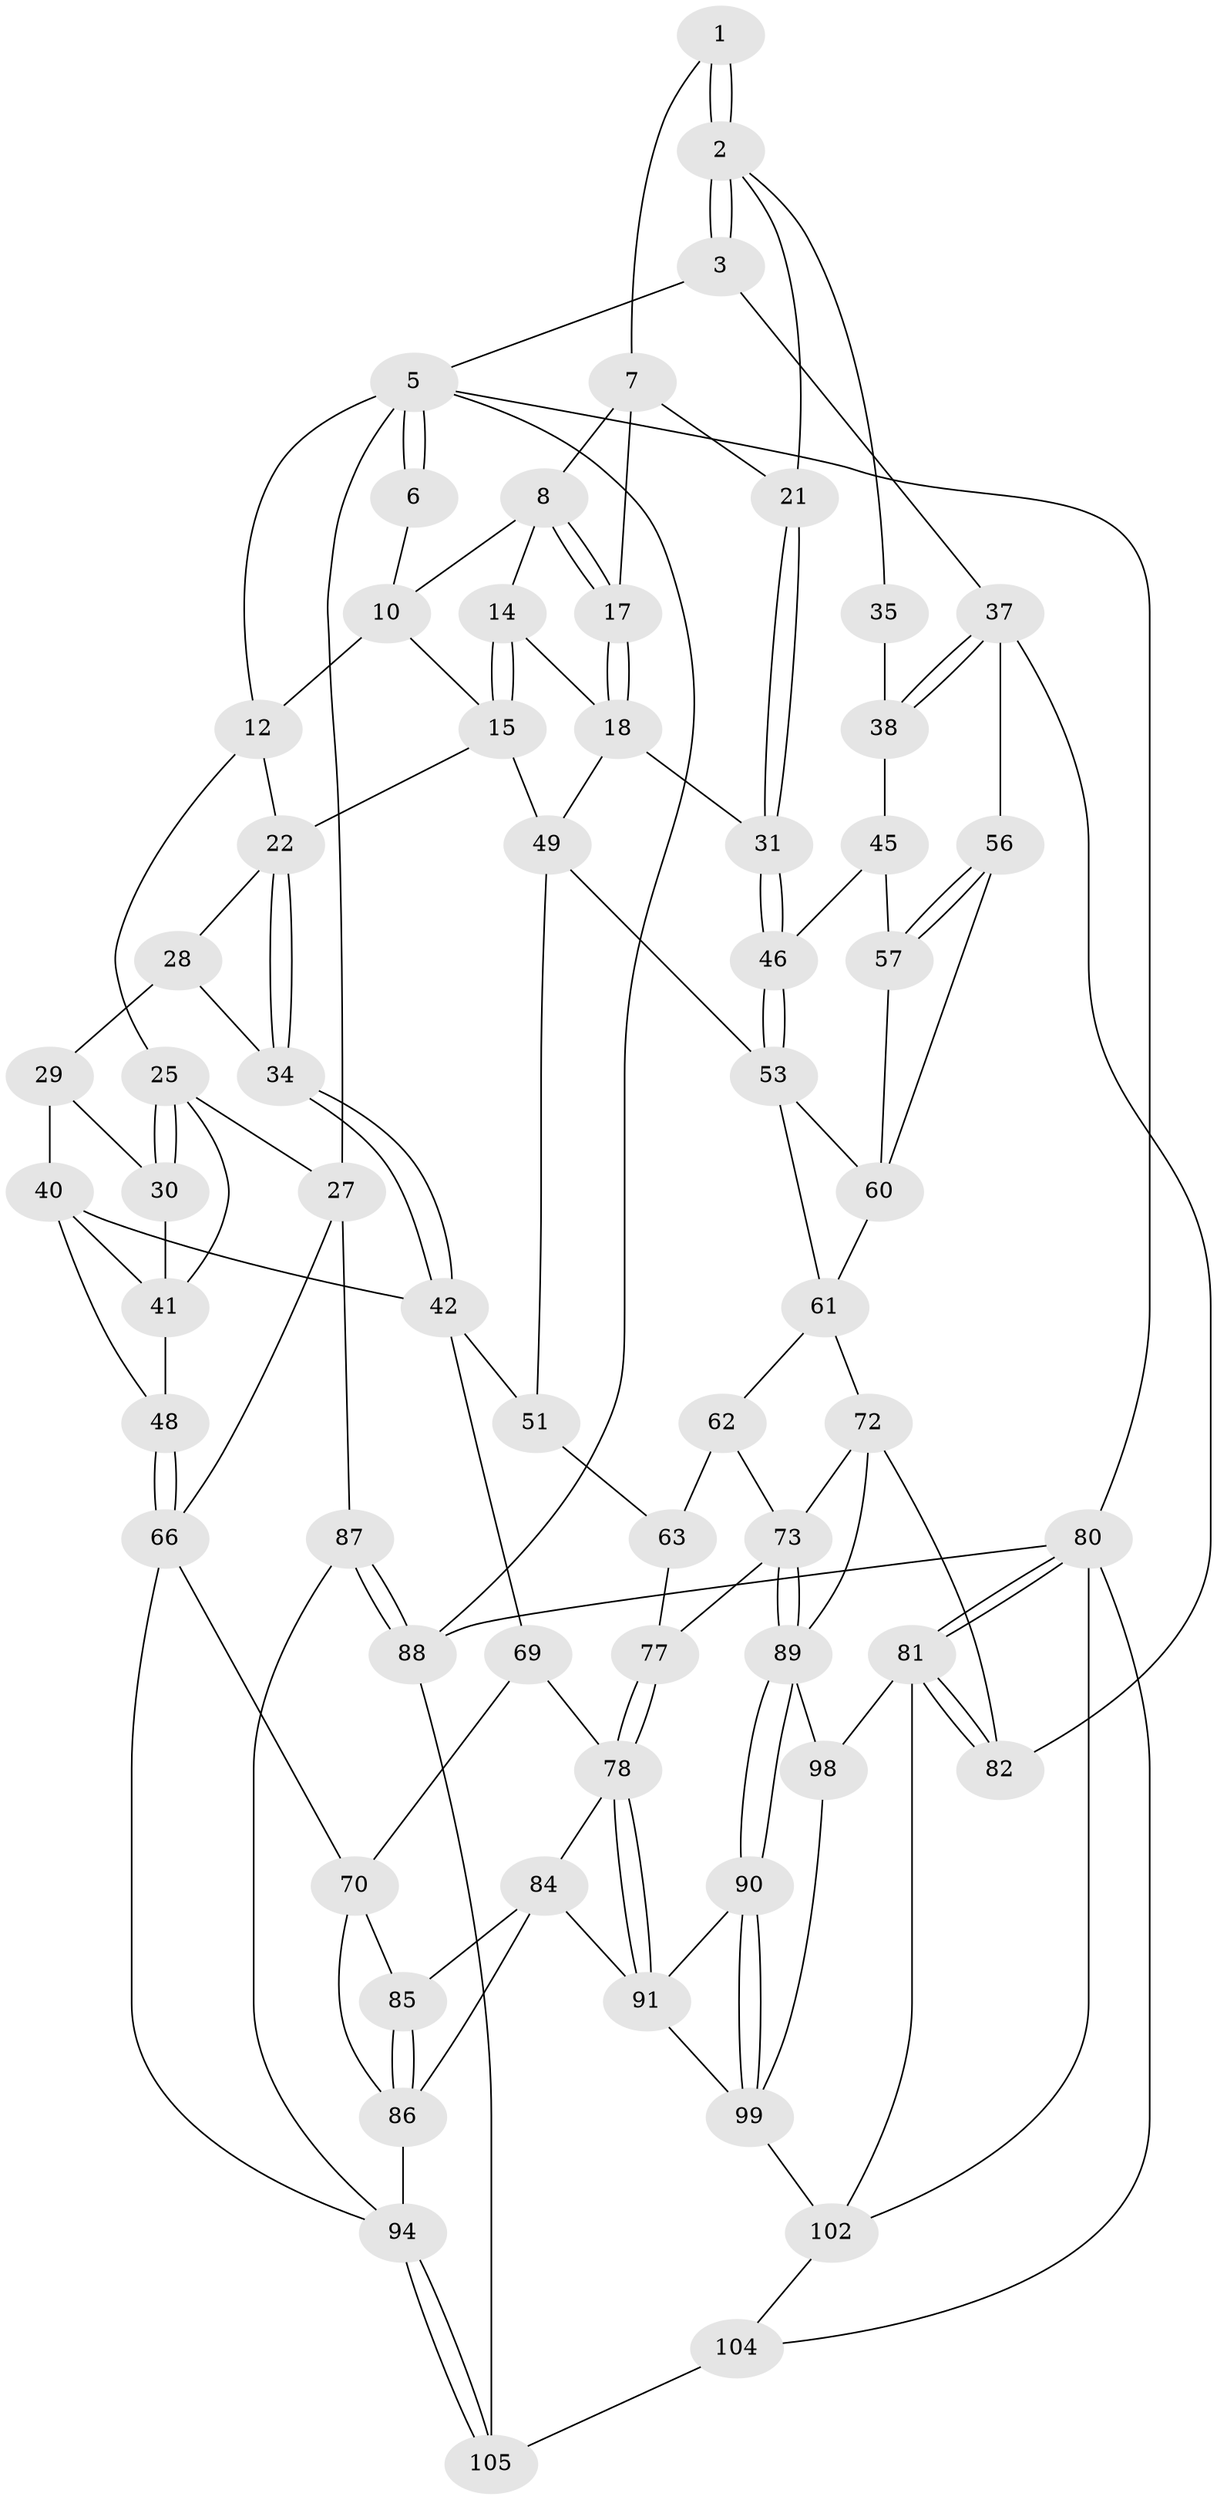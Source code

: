 // original degree distribution, {3: 0.027777777777777776, 6: 0.21296296296296297, 4: 0.21296296296296297, 5: 0.5462962962962963}
// Generated by graph-tools (version 1.1) at 2025/11/02/27/25 16:11:52]
// undirected, 64 vertices, 138 edges
graph export_dot {
graph [start="1"]
  node [color=gray90,style=filled];
  1 [pos="+0.7633081538719911+0"];
  2 [pos="+0.8224749839401275+0.043277332755552525",super="+20"];
  3 [pos="+1+0",super="+4"];
  5 [pos="+1+0",super="+11"];
  6 [pos="+0.7192916334835905+0"];
  7 [pos="+0.7341271932913606+0.05661638256834357",super="+19"];
  8 [pos="+0.6292090391251431+0",super="+9"];
  10 [pos="+0.5507306096083435+0",super="+13"];
  12 [pos="+0+0",super="+24"];
  14 [pos="+0.5599336842958352+0.16756093984863613"];
  15 [pos="+0.5366257140017527+0.19027688418124555",super="+16"];
  17 [pos="+0.6814284675376314+0.11271817812086075"];
  18 [pos="+0.64674683675801+0.14314043108941213",super="+32"];
  21 [pos="+0.8152848441295787+0.1463787930647036"];
  22 [pos="+0.3289757791182575+0.14182401646758783",super="+23"];
  25 [pos="+0.01758859697663753+0.22724551292564835",super="+26"];
  27 [pos="+0+0.33391638101415316",super="+68"];
  28 [pos="+0.1281331972411325+0.1390064836063384",super="+33"];
  29 [pos="+0.1200146905308765+0.1628984298297466",super="+39"];
  30 [pos="+0.09174436470782592+0.19650207478486695"];
  31 [pos="+0.7663498767094675+0.23776673036058277"];
  34 [pos="+0.29207567280214985+0.2632476339315996"];
  35 [pos="+0.835564769831791+0.14219464302267582",super="+36"];
  37 [pos="+1+0.3674737984677981",super="+55"];
  38 [pos="+1+0.28685460408262264",super="+44"];
  40 [pos="+0.13518187949377192+0.23930005373174773",super="+43"];
  41 [pos="+0.1060324616165028+0.24177648773367072",super="+47"];
  42 [pos="+0.2903236131377269+0.29546354030796795",super="+52"];
  45 [pos="+0.8529737752766924+0.30191229374853895",super="+58"];
  46 [pos="+0.7723840596926265+0.2662120979610767"];
  48 [pos="+0.13936113971696698+0.3474163854973305"];
  49 [pos="+0.6083793967774083+0.27678575573521175",super="+50"];
  51 [pos="+0.43386332961243845+0.3542850524127475"];
  53 [pos="+0.7548474892005781+0.3189681699229135",super="+54"];
  56 [pos="+0.9829007053145374+0.4981149697972383"];
  57 [pos="+0.9658172519411179+0.476700097298242",super="+59"];
  60 [pos="+0.7675633766925445+0.34347110060646663",super="+64"];
  61 [pos="+0.6380064379254976+0.3651384330549799",super="+65"];
  62 [pos="+0.5676812854403338+0.39474567161783347",super="+75"];
  63 [pos="+0.44869587212402784+0.3708439786582984",super="+76"];
  66 [pos="+0.09973165446894279+0.5181136530606921",super="+67"];
  69 [pos="+0.3075968914135159+0.41996378106111876"];
  70 [pos="+0.21555482903179296+0.5018581886794931",super="+71"];
  72 [pos="+0.6839169434724233+0.4647500350004398",super="+83"];
  73 [pos="+0.6436971456384536+0.5358762841859858",super="+74"];
  77 [pos="+0.4458392878159945+0.5560125331730335"];
  78 [pos="+0.43779896408255536+0.5703120102735545",super="+79"];
  80 [pos="+1+1",super="+108"];
  81 [pos="+1+1",super="+101"];
  82 [pos="+1+0.6239046380583715"];
  84 [pos="+0.38792211629376233+0.6019062088081082",super="+97"];
  85 [pos="+0.28991588663415546+0.5657426354365667"];
  86 [pos="+0.21049741828631247+0.6650794970639469",super="+93"];
  87 [pos="+0+1"];
  88 [pos="+0+1"];
  89 [pos="+0.6448989227629638+0.5567609714057394",super="+92"];
  90 [pos="+0.5849701171957216+0.643111430030092"];
  91 [pos="+0.569875887215916+0.6411974252520022",super="+96"];
  94 [pos="+0.18468486024485034+0.7850348503353306",super="+95"];
  98 [pos="+0.6614037318262427+0.7566871399116387"];
  99 [pos="+0.6233343786699108+0.726939386137566",super="+100"];
  102 [pos="+0.47095391769183725+0.9740450735142258",super="+103"];
  104 [pos="+0.29501501904025745+0.9341144158623612",super="+107"];
  105 [pos="+0.20563366082805995+0.9018442197283617",super="+106"];
  1 -- 2;
  1 -- 2;
  1 -- 7;
  2 -- 3;
  2 -- 3;
  2 -- 35;
  2 -- 21;
  3 -- 5;
  3 -- 37;
  5 -- 6;
  5 -- 6;
  5 -- 80;
  5 -- 88;
  5 -- 27;
  5 -- 12;
  6 -- 10;
  7 -- 8;
  7 -- 17;
  7 -- 21;
  8 -- 17;
  8 -- 17;
  8 -- 10;
  8 -- 14;
  10 -- 12;
  10 -- 15;
  12 -- 25;
  12 -- 22;
  14 -- 15;
  14 -- 15;
  14 -- 18;
  15 -- 49;
  15 -- 22;
  17 -- 18;
  17 -- 18;
  18 -- 49;
  18 -- 31;
  21 -- 31;
  21 -- 31;
  22 -- 34;
  22 -- 34;
  22 -- 28;
  25 -- 30;
  25 -- 30;
  25 -- 27;
  25 -- 41;
  27 -- 87;
  27 -- 66;
  28 -- 29 [weight=2];
  28 -- 34;
  29 -- 30;
  29 -- 40;
  30 -- 41;
  31 -- 46;
  31 -- 46;
  34 -- 42;
  34 -- 42;
  35 -- 38 [weight=2];
  37 -- 38;
  37 -- 38;
  37 -- 56;
  37 -- 82;
  38 -- 45;
  40 -- 41;
  40 -- 42;
  40 -- 48;
  41 -- 48;
  42 -- 51;
  42 -- 69;
  45 -- 46;
  45 -- 57 [weight=2];
  46 -- 53;
  46 -- 53;
  48 -- 66;
  48 -- 66;
  49 -- 51;
  49 -- 53;
  51 -- 63;
  53 -- 60;
  53 -- 61;
  56 -- 57;
  56 -- 57;
  56 -- 60;
  57 -- 60;
  60 -- 61;
  61 -- 62;
  61 -- 72;
  62 -- 63 [weight=2];
  62 -- 73;
  63 -- 77;
  66 -- 70;
  66 -- 94;
  69 -- 70;
  69 -- 78;
  70 -- 85;
  70 -- 86;
  72 -- 73;
  72 -- 82;
  72 -- 89;
  73 -- 89;
  73 -- 89;
  73 -- 77;
  77 -- 78;
  77 -- 78;
  78 -- 91;
  78 -- 91;
  78 -- 84;
  80 -- 81;
  80 -- 81;
  80 -- 88;
  80 -- 102;
  80 -- 104;
  81 -- 82;
  81 -- 82;
  81 -- 98;
  81 -- 102;
  84 -- 85;
  84 -- 86;
  84 -- 91;
  85 -- 86;
  85 -- 86;
  86 -- 94;
  87 -- 88;
  87 -- 88;
  87 -- 94;
  88 -- 105;
  89 -- 90;
  89 -- 90;
  89 -- 98;
  90 -- 91;
  90 -- 99;
  90 -- 99;
  91 -- 99;
  94 -- 105;
  94 -- 105;
  98 -- 99;
  99 -- 102;
  102 -- 104;
  104 -- 105 [weight=2];
}
